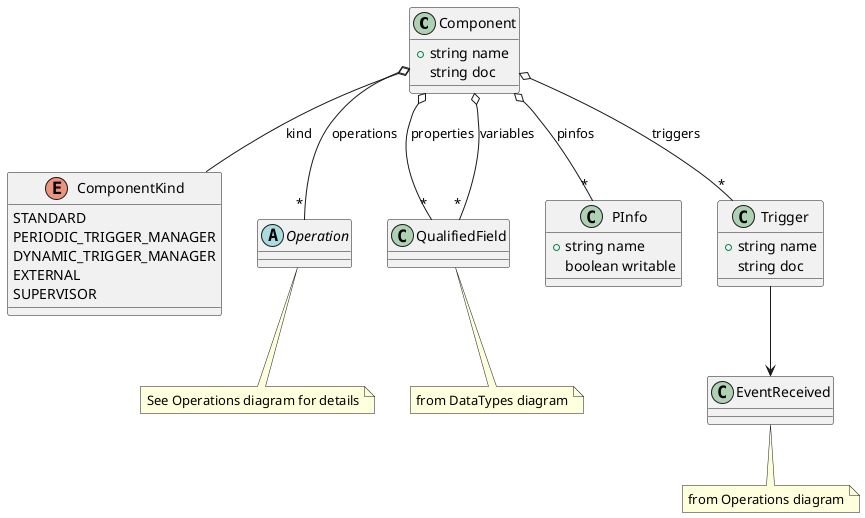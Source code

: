 @startuml Component

class Component {
	+string name
	string doc
}

Component o-- ComponentKind : kind
enum ComponentKind {
	STANDARD
	PERIODIC_TRIGGER_MANAGER
	DYNAMIC_TRIGGER_MANAGER
	EXTERNAL
	SUPERVISOR
}
Component o-- "*" Operation : operations
Component o-- "*" QualifiedField : properties
Component o-- "*" PInfo : pinfos
Component o-- "*" QualifiedField : variables
Component o-- "*" Trigger : triggers

class PInfo {
	+string name
	boolean writable
}

abstract class Operation
note bottom: See Operations diagram for details

class QualifiedField
note bottom: from DataTypes diagram

class Trigger {
	+string name
	string doc
}
Trigger --> EventReceived
note bottom: from Operations diagram